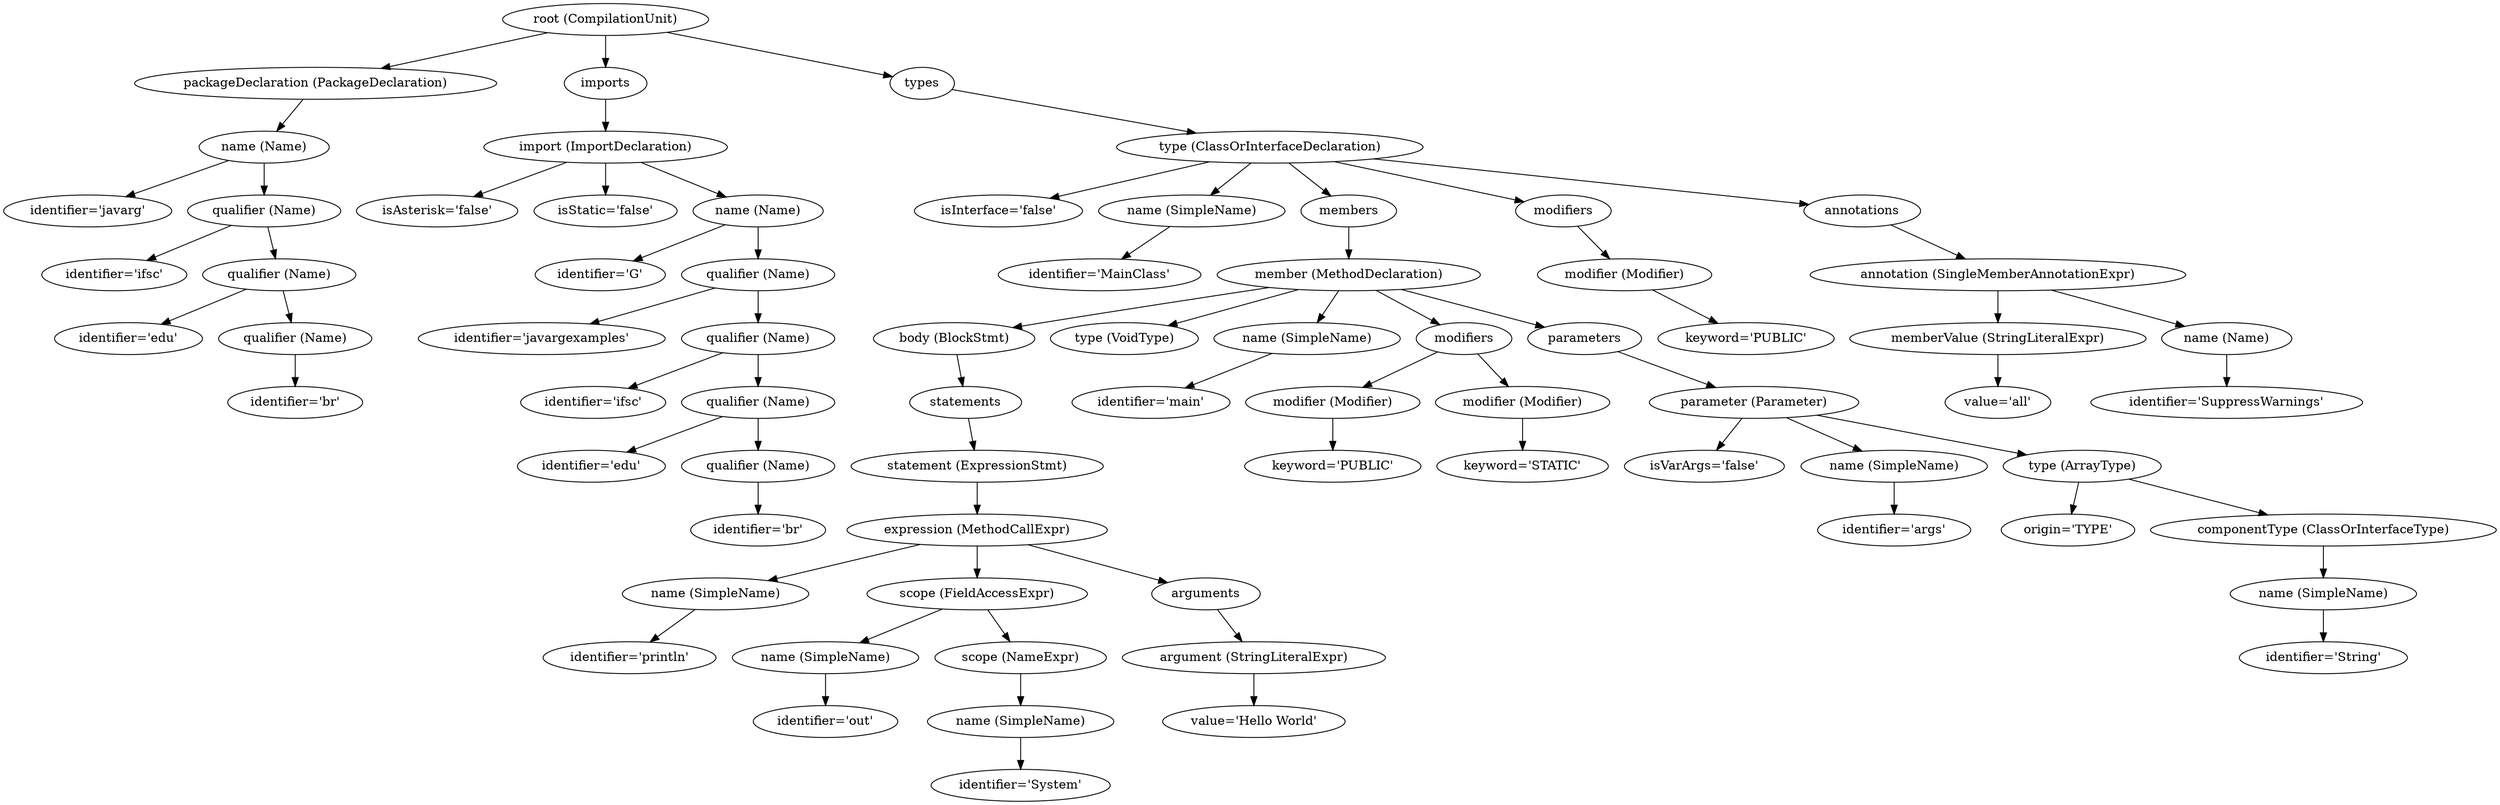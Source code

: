 digraph {
n0 [label="root (CompilationUnit)"];
n1 [label="packageDeclaration (PackageDeclaration)"];
n0 -> n1;
n2 [label="name (Name)"];
n1 -> n2;
n3 [label="identifier='javarg'"];
n2 -> n3;
n4 [label="qualifier (Name)"];
n2 -> n4;
n5 [label="identifier='ifsc'"];
n4 -> n5;
n6 [label="qualifier (Name)"];
n4 -> n6;
n7 [label="identifier='edu'"];
n6 -> n7;
n8 [label="qualifier (Name)"];
n6 -> n8;
n9 [label="identifier='br'"];
n8 -> n9;
n10 [label="imports"];
n0 -> n10;
n11 [label="import (ImportDeclaration)"];
n10 -> n11;
n12 [label="isAsterisk='false'"];
n11 -> n12;
n13 [label="isStatic='false'"];
n11 -> n13;
n14 [label="name (Name)"];
n11 -> n14;
n15 [label="identifier='G'"];
n14 -> n15;
n16 [label="qualifier (Name)"];
n14 -> n16;
n17 [label="identifier='javargexamples'"];
n16 -> n17;
n18 [label="qualifier (Name)"];
n16 -> n18;
n19 [label="identifier='ifsc'"];
n18 -> n19;
n20 [label="qualifier (Name)"];
n18 -> n20;
n21 [label="identifier='edu'"];
n20 -> n21;
n22 [label="qualifier (Name)"];
n20 -> n22;
n23 [label="identifier='br'"];
n22 -> n23;
n24 [label="types"];
n0 -> n24;
n25 [label="type (ClassOrInterfaceDeclaration)"];
n24 -> n25;
n26 [label="isInterface='false'"];
n25 -> n26;
n27 [label="name (SimpleName)"];
n25 -> n27;
n28 [label="identifier='MainClass'"];
n27 -> n28;
n29 [label="members"];
n25 -> n29;
n30 [label="member (MethodDeclaration)"];
n29 -> n30;
n31 [label="body (BlockStmt)"];
n30 -> n31;
n32 [label="statements"];
n31 -> n32;
n33 [label="statement (ExpressionStmt)"];
n32 -> n33;
n34 [label="expression (MethodCallExpr)"];
n33 -> n34;
n35 [label="name (SimpleName)"];
n34 -> n35;
n36 [label="identifier='println'"];
n35 -> n36;
n37 [label="scope (FieldAccessExpr)"];
n34 -> n37;
n38 [label="name (SimpleName)"];
n37 -> n38;
n39 [label="identifier='out'"];
n38 -> n39;
n40 [label="scope (NameExpr)"];
n37 -> n40;
n41 [label="name (SimpleName)"];
n40 -> n41;
n42 [label="identifier='System'"];
n41 -> n42;
n43 [label="arguments"];
n34 -> n43;
n44 [label="argument (StringLiteralExpr)"];
n43 -> n44;
n45 [label="value='Hello World'"];
n44 -> n45;
n46 [label="type (VoidType)"];
n30 -> n46;
n47 [label="name (SimpleName)"];
n30 -> n47;
n48 [label="identifier='main'"];
n47 -> n48;
n49 [label="modifiers"];
n30 -> n49;
n50 [label="modifier (Modifier)"];
n49 -> n50;
n51 [label="keyword='PUBLIC'"];
n50 -> n51;
n52 [label="modifier (Modifier)"];
n49 -> n52;
n53 [label="keyword='STATIC'"];
n52 -> n53;
n54 [label="parameters"];
n30 -> n54;
n55 [label="parameter (Parameter)"];
n54 -> n55;
n56 [label="isVarArgs='false'"];
n55 -> n56;
n57 [label="name (SimpleName)"];
n55 -> n57;
n58 [label="identifier='args'"];
n57 -> n58;
n59 [label="type (ArrayType)"];
n55 -> n59;
n60 [label="origin='TYPE'"];
n59 -> n60;
n61 [label="componentType (ClassOrInterfaceType)"];
n59 -> n61;
n62 [label="name (SimpleName)"];
n61 -> n62;
n63 [label="identifier='String'"];
n62 -> n63;
n64 [label="modifiers"];
n25 -> n64;
n65 [label="modifier (Modifier)"];
n64 -> n65;
n66 [label="keyword='PUBLIC'"];
n65 -> n66;
n67 [label="annotations"];
n25 -> n67;
n68 [label="annotation (SingleMemberAnnotationExpr)"];
n67 -> n68;
n69 [label="memberValue (StringLiteralExpr)"];
n68 -> n69;
n70 [label="value='all'"];
n69 -> n70;
n71 [label="name (Name)"];
n68 -> n71;
n72 [label="identifier='SuppressWarnings'"];
n71 -> n72;
}